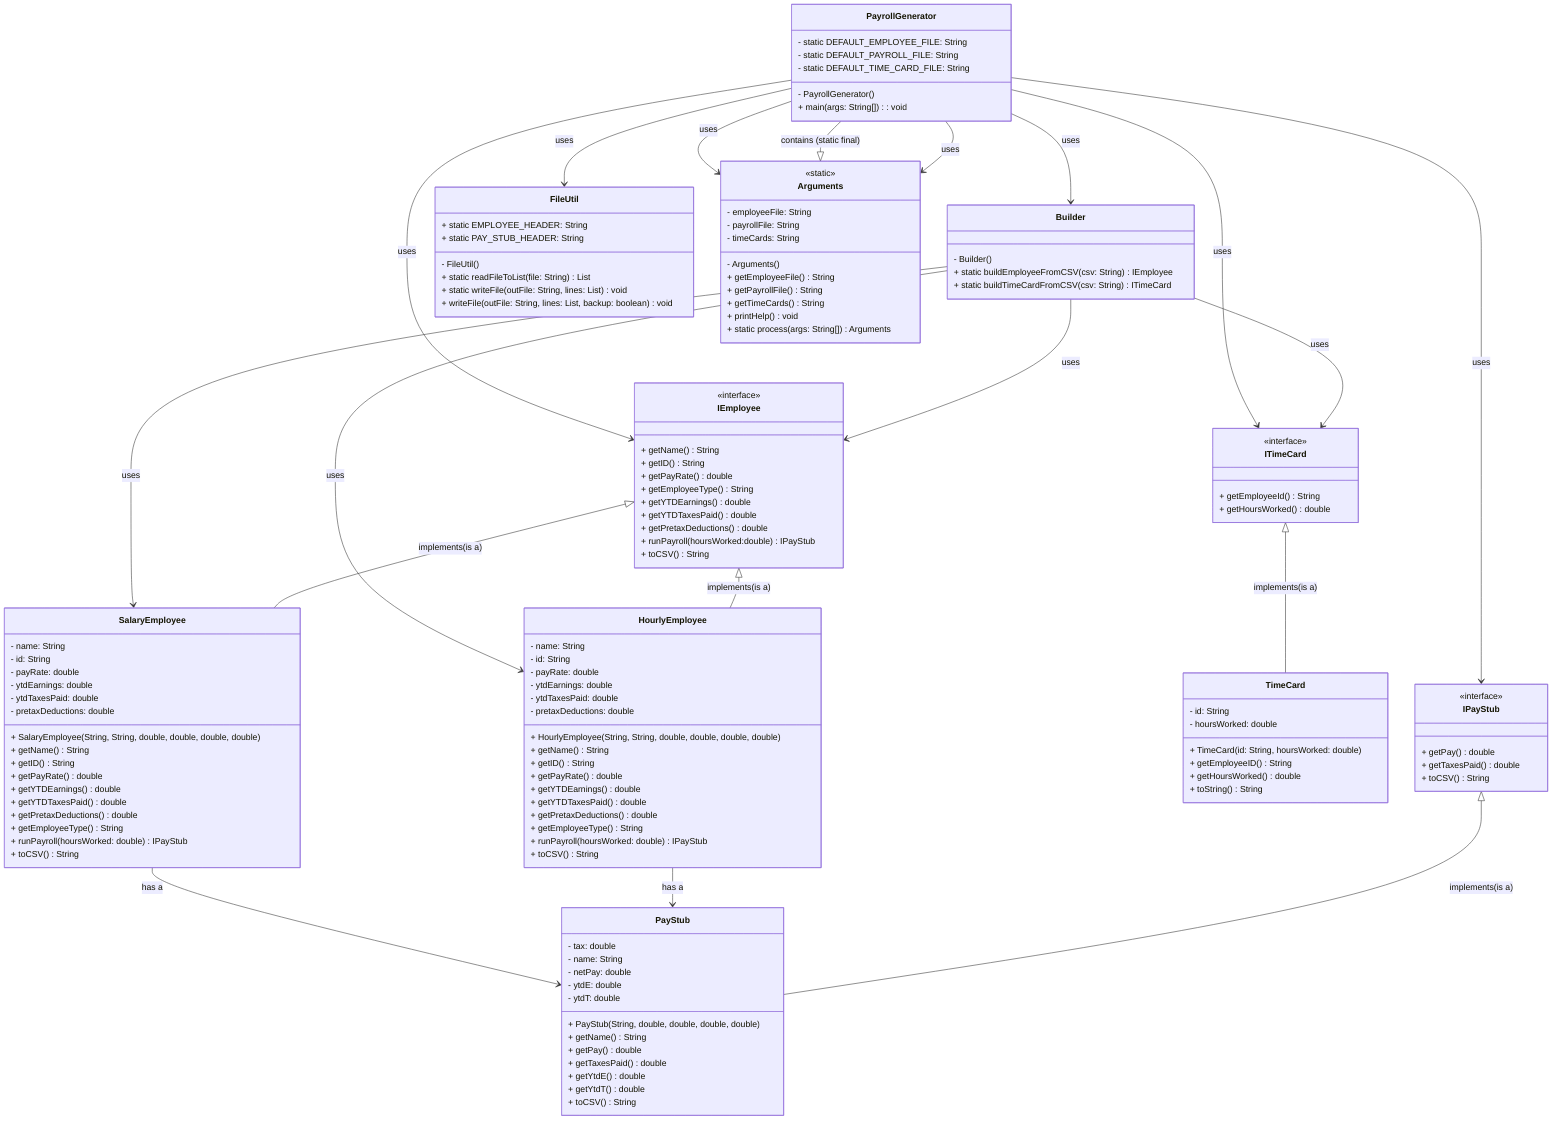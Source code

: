 classDiagram



    IEmployee <|-- HourlyEmployee: implements(is a)
    IEmployee <|-- SalaryEmployee: implements(is a)
    ITimeCard <|-- TimeCard: implements(is a)
    IPayStub <|-- PayStub: implements(is a)

    HourlyEmployee --> PayStub: has a
    SalaryEmployee --> PayStub: has a

    Builder --> ITimeCard:uses
    Builder --> IEmployee:uses
    Builder --> SalaryEmployee:uses
    Builder --> HourlyEmployee:uses

    PayrollGenerator --> Builder:uses
    PayrollGenerator --> FileUtil:uses
    PayrollGenerator --> Arguments:uses
    PayrollGenerator --> IEmployee:uses
    PayrollGenerator --> ITimeCard:uses
    PayrollGenerator --> IPayStub:uses

    PayrollGenerator --|> Arguments : contains (static final)
    PayrollGenerator --> Arguments : uses

    class IEmployee {
        <<interface>>
        + getName() String
        + getID() String
        + getPayRate() double
        + getEmployeeType() String
        + getYTDEarnings() double
        + getYTDTaxesPaid() double
        + getPretaxDeductions() double
        + runPayroll(hoursWorked:double) IPayStub
        + toCSV() String
    }




    class ITimeCard {
        <<interface>>
        + getEmployeeId() String
        + getHoursWorked() double
    }


    class IPayStub {
        <<interface>>
        + getPay() double
        + getTaxesPaid() double
        + toCSV() String
    }


    class PayStub {
    - tax: double
    - name: String
    - netPay: double
    - ytdE: double
    - ytdT: double
    + PayStub(String, double, double, double, double)
    + getName() String
    + getPay() double
    + getTaxesPaid() double
    + getYtdE() double
    + getYtdT() double
    + toCSV() String
    }


    class TimeCard {
        - id: String
        - hoursWorked: double
        + TimeCard(id: String, hoursWorked: double)
        + getEmployeeID() String
        + getHoursWorked() double
        + toString() String
    }


    class SalaryEmployee {
        - name: String
        - id: String
        - payRate: double
        - ytdEarnings: double
        - ytdTaxesPaid: double
        - pretaxDeductions: double
        + SalaryEmployee(String, String, double, double, double, double)
        + getName() String
        + getID() String
        + getPayRate() double
        + getYTDEarnings() double
        + getYTDTaxesPaid() double
        + getPretaxDeductions() double
        + getEmployeeType() String
        + runPayroll(hoursWorked: double) IPayStub
        + toCSV() String
    }


    class HourlyEmployee {
        - name: String
        - id: String
        - payRate: double
        - ytdEarnings: double
        - ytdTaxesPaid: double
        - pretaxDeductions: double
        + HourlyEmployee(String, String, double, double, double, double)
        + getName() String
        + getID() String
        + getPayRate() double
        + getYTDEarnings() double
        + getYTDTaxesPaid() double
        + getPretaxDeductions() double
        + getEmployeeType() String
        + runPayroll(hoursWorked: double) IPayStub
        + toCSV() String
    }


    class FileUtil {
    + static EMPLOYEE_HEADER: String
    + static PAY_STUB_HEADER: String
    - FileUtil()
    + static readFileToList(file: String) List<String>
    + static writeFile(outFile: String, lines: List<String>) void
    + writeFile(outFile: String, lines: List<String>, backup: boolean) void
    }


    class PayrollGenerator {
    - static DEFAULT_EMPLOYEE_FILE: String
    - static DEFAULT_PAYROLL_FILE: String
    - static DEFAULT_TIME_CARD_FILE: String
    - PayrollGenerator()
    + main(args: String[]): void
    }


    class Builder {
        - Builder()
        + static buildEmployeeFromCSV(csv: String) IEmployee
        + static buildTimeCardFromCSV(csv: String) ITimeCard
    }


    class Arguments {
        <<static>>
        - employeeFile: String
        - payrollFile: String
        - timeCards: String
        - Arguments()
        + getEmployeeFile() String
        + getPayrollFile() String
        + getTimeCards() String
        + printHelp() void
        + static process(args: String[]) Arguments
    }